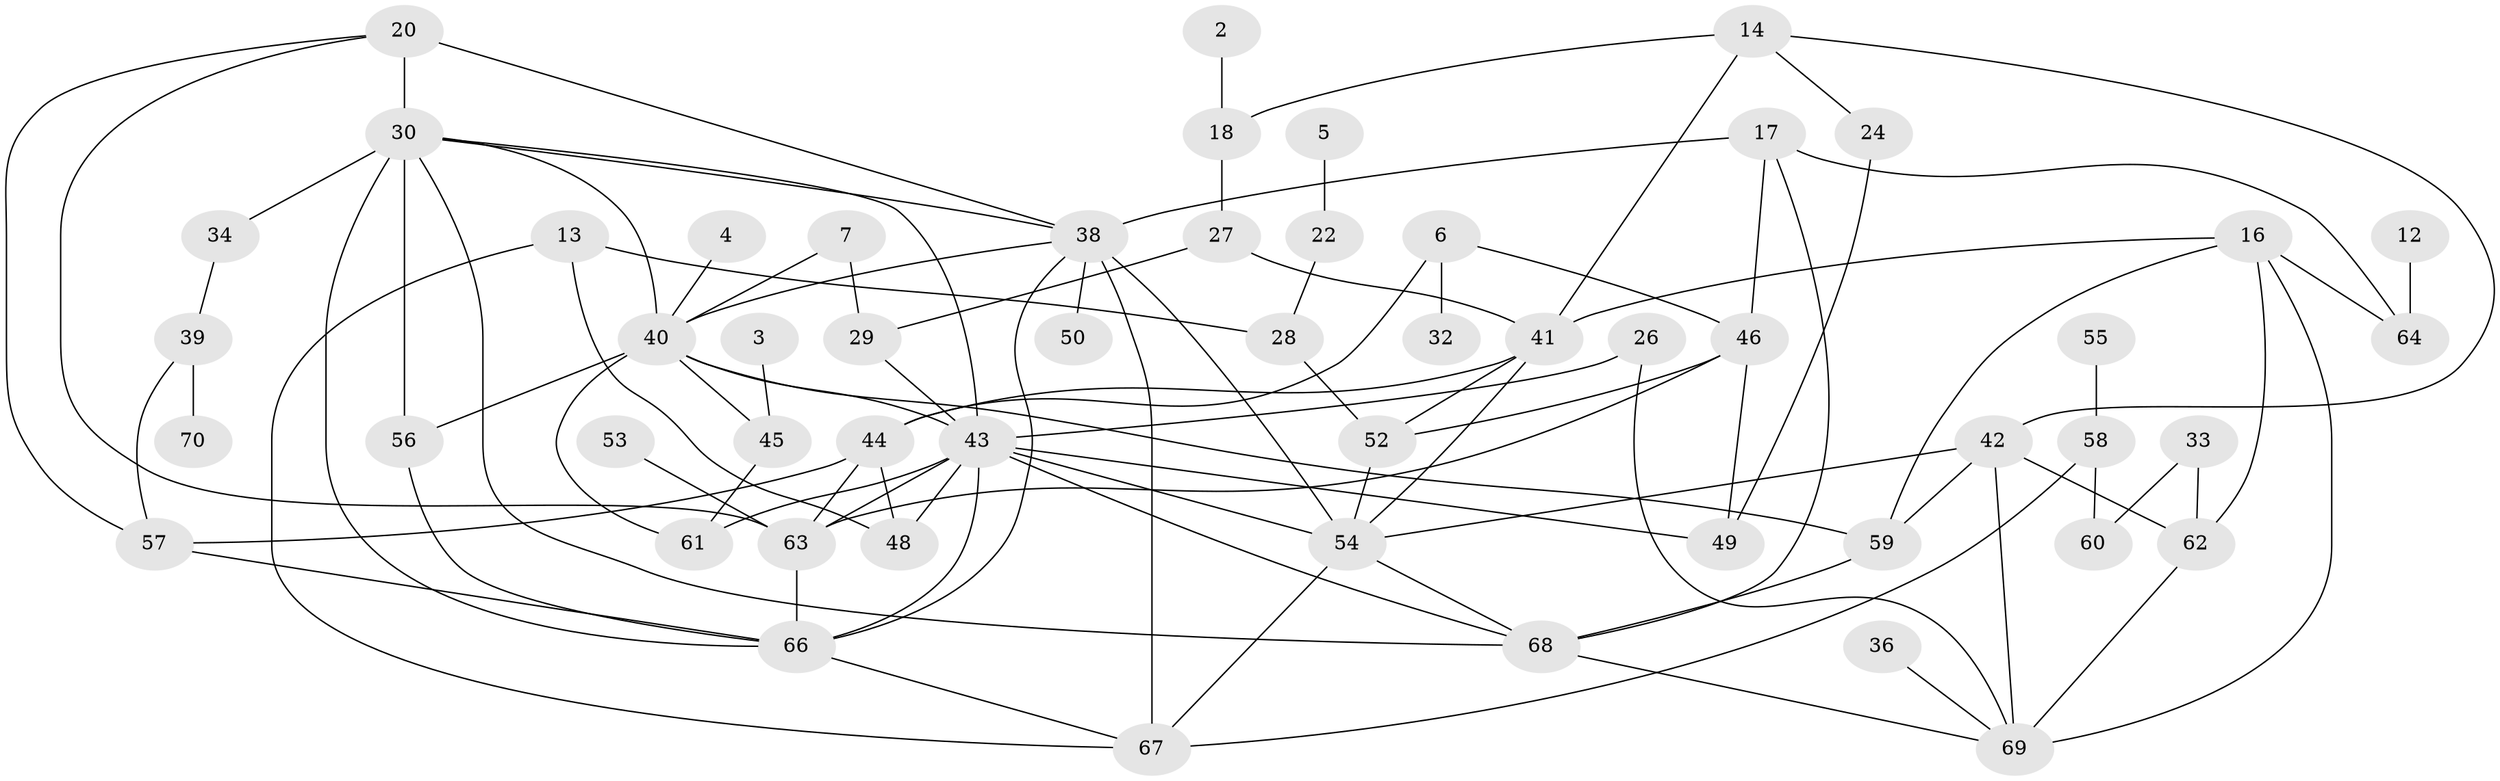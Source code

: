 // original degree distribution, {4: 0.14285714285714285, 3: 0.2357142857142857, 5: 0.07857142857142857, 2: 0.15714285714285714, 0: 0.1, 1: 0.24285714285714285, 7: 0.014285714285714285, 6: 0.02857142857142857}
// Generated by graph-tools (version 1.1) at 2025/00/03/09/25 03:00:44]
// undirected, 54 vertices, 97 edges
graph export_dot {
graph [start="1"]
  node [color=gray90,style=filled];
  2;
  3;
  4;
  5;
  6;
  7;
  12;
  13;
  14;
  16;
  17;
  18;
  20;
  22;
  24;
  26;
  27;
  28;
  29;
  30;
  32;
  33;
  34;
  36;
  38;
  39;
  40;
  41;
  42;
  43;
  44;
  45;
  46;
  48;
  49;
  50;
  52;
  53;
  54;
  55;
  56;
  57;
  58;
  59;
  60;
  61;
  62;
  63;
  64;
  66;
  67;
  68;
  69;
  70;
  2 -- 18 [weight=1.0];
  3 -- 45 [weight=1.0];
  4 -- 40 [weight=1.0];
  5 -- 22 [weight=1.0];
  6 -- 32 [weight=1.0];
  6 -- 44 [weight=1.0];
  6 -- 46 [weight=1.0];
  7 -- 29 [weight=1.0];
  7 -- 40 [weight=1.0];
  12 -- 64 [weight=1.0];
  13 -- 28 [weight=1.0];
  13 -- 48 [weight=1.0];
  13 -- 67 [weight=1.0];
  14 -- 18 [weight=1.0];
  14 -- 24 [weight=1.0];
  14 -- 41 [weight=1.0];
  14 -- 42 [weight=1.0];
  16 -- 41 [weight=1.0];
  16 -- 59 [weight=1.0];
  16 -- 62 [weight=1.0];
  16 -- 64 [weight=1.0];
  16 -- 69 [weight=1.0];
  17 -- 38 [weight=1.0];
  17 -- 46 [weight=1.0];
  17 -- 64 [weight=1.0];
  17 -- 68 [weight=1.0];
  18 -- 27 [weight=1.0];
  20 -- 30 [weight=2.0];
  20 -- 38 [weight=1.0];
  20 -- 57 [weight=1.0];
  20 -- 63 [weight=1.0];
  22 -- 28 [weight=1.0];
  24 -- 49 [weight=1.0];
  26 -- 43 [weight=1.0];
  26 -- 69 [weight=1.0];
  27 -- 29 [weight=1.0];
  27 -- 41 [weight=1.0];
  28 -- 52 [weight=1.0];
  29 -- 43 [weight=1.0];
  30 -- 34 [weight=1.0];
  30 -- 38 [weight=1.0];
  30 -- 40 [weight=1.0];
  30 -- 43 [weight=1.0];
  30 -- 56 [weight=2.0];
  30 -- 66 [weight=1.0];
  30 -- 68 [weight=1.0];
  33 -- 60 [weight=1.0];
  33 -- 62 [weight=1.0];
  34 -- 39 [weight=1.0];
  36 -- 69 [weight=1.0];
  38 -- 40 [weight=1.0];
  38 -- 50 [weight=1.0];
  38 -- 54 [weight=2.0];
  38 -- 66 [weight=1.0];
  38 -- 67 [weight=2.0];
  39 -- 57 [weight=1.0];
  39 -- 70 [weight=1.0];
  40 -- 43 [weight=2.0];
  40 -- 45 [weight=1.0];
  40 -- 56 [weight=1.0];
  40 -- 59 [weight=2.0];
  40 -- 61 [weight=1.0];
  41 -- 44 [weight=1.0];
  41 -- 52 [weight=1.0];
  41 -- 54 [weight=1.0];
  42 -- 54 [weight=1.0];
  42 -- 59 [weight=1.0];
  42 -- 62 [weight=2.0];
  42 -- 69 [weight=1.0];
  43 -- 48 [weight=1.0];
  43 -- 49 [weight=1.0];
  43 -- 54 [weight=1.0];
  43 -- 61 [weight=1.0];
  43 -- 63 [weight=1.0];
  43 -- 66 [weight=1.0];
  43 -- 68 [weight=1.0];
  44 -- 48 [weight=1.0];
  44 -- 57 [weight=1.0];
  44 -- 63 [weight=1.0];
  45 -- 61 [weight=1.0];
  46 -- 49 [weight=1.0];
  46 -- 52 [weight=1.0];
  46 -- 63 [weight=1.0];
  52 -- 54 [weight=1.0];
  53 -- 63 [weight=1.0];
  54 -- 67 [weight=1.0];
  54 -- 68 [weight=1.0];
  55 -- 58 [weight=1.0];
  56 -- 66 [weight=1.0];
  57 -- 66 [weight=1.0];
  58 -- 60 [weight=1.0];
  58 -- 67 [weight=1.0];
  59 -- 68 [weight=1.0];
  62 -- 69 [weight=2.0];
  63 -- 66 [weight=1.0];
  66 -- 67 [weight=1.0];
  68 -- 69 [weight=1.0];
}
